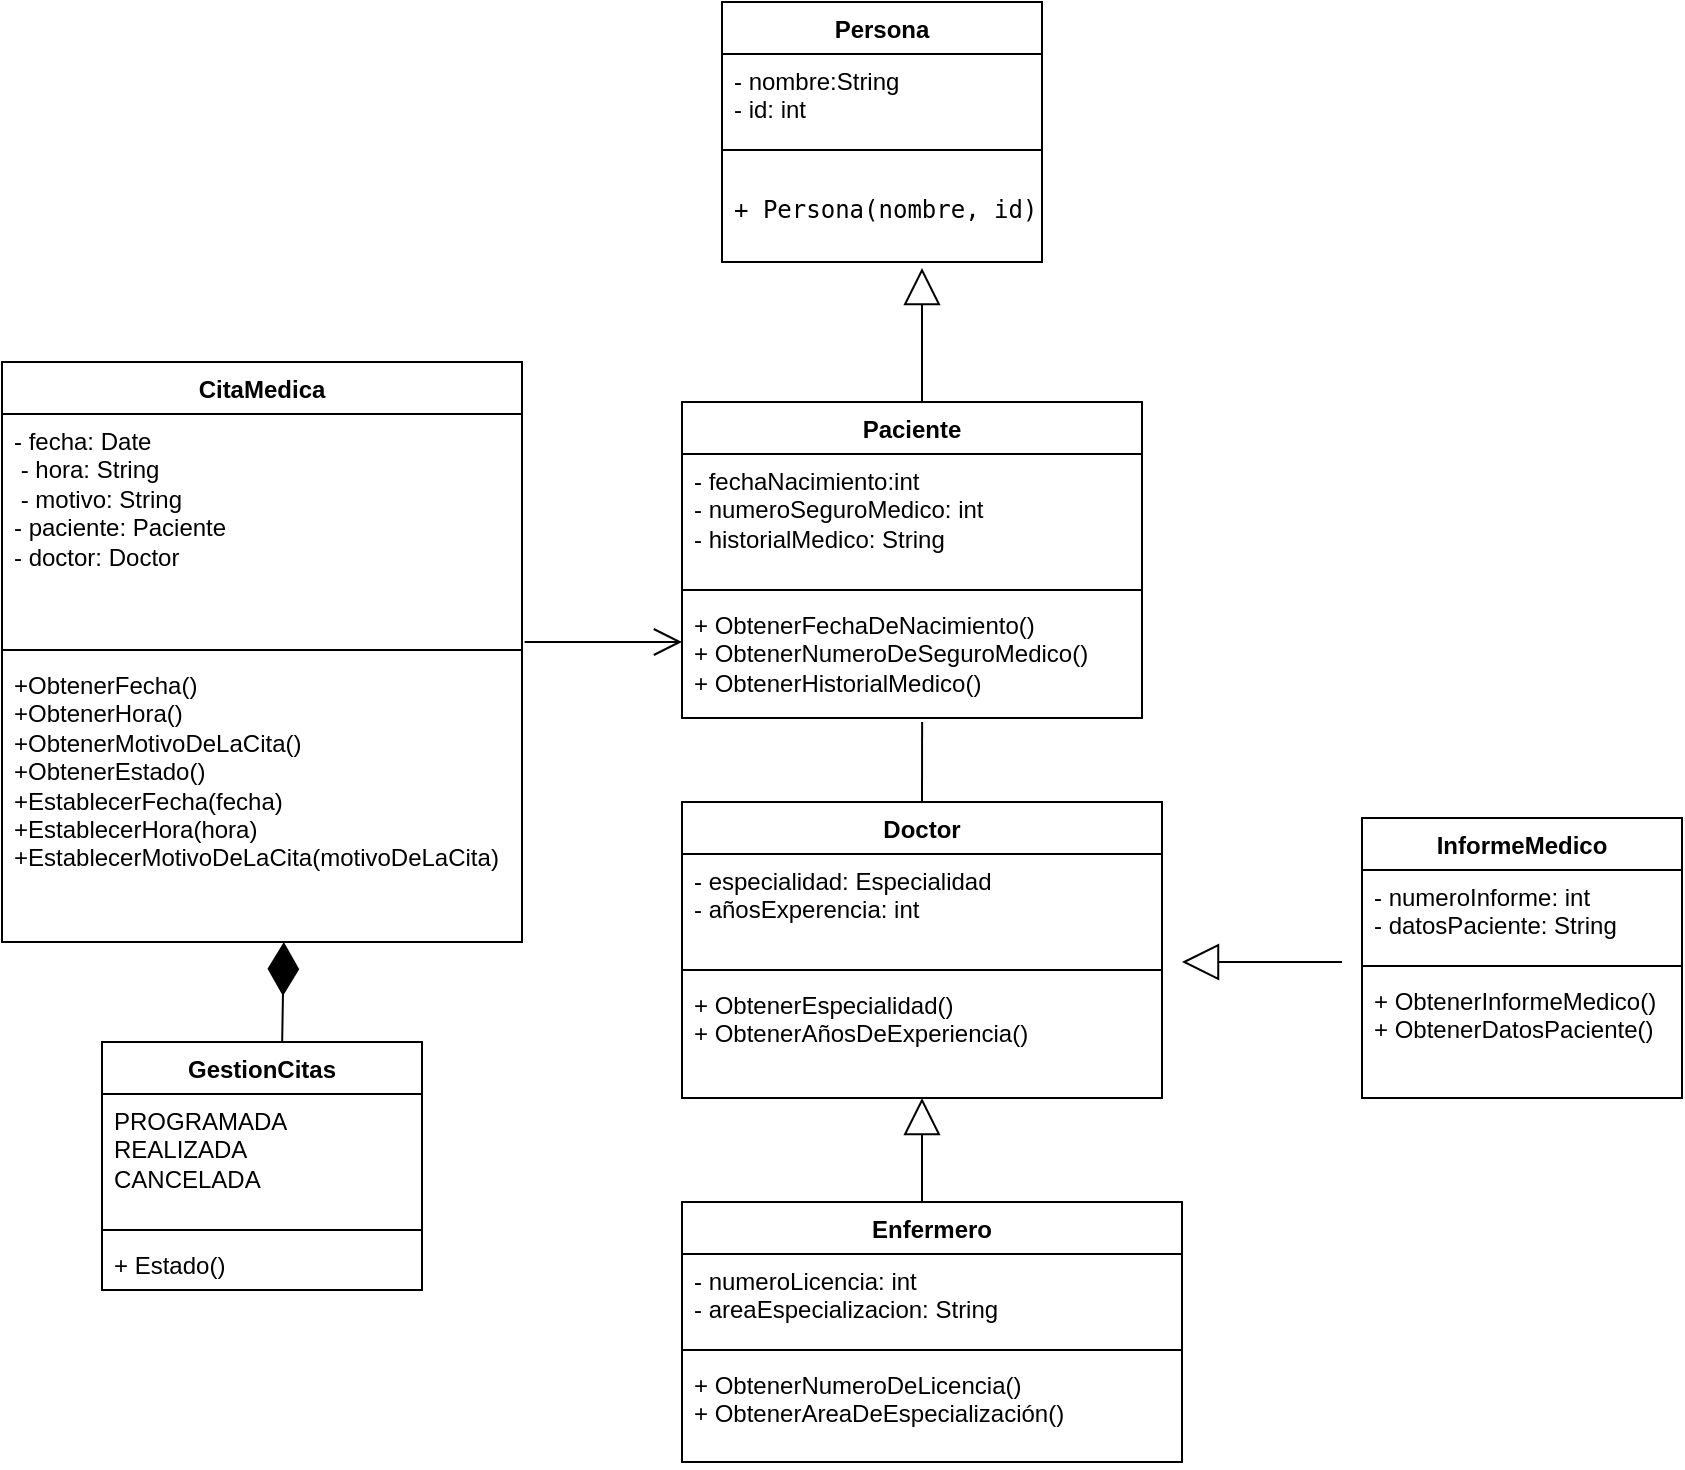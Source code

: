 <mxfile version="24.4.0" type="github">
  <diagram name="Página-1" id="jeI3qgtY-J405n5xUrlL">
    <mxGraphModel dx="880" dy="462" grid="1" gridSize="10" guides="1" tooltips="1" connect="1" arrows="1" fold="1" page="1" pageScale="1" pageWidth="3300" pageHeight="2339" math="0" shadow="0">
      <root>
        <mxCell id="0" />
        <mxCell id="1" parent="0" />
        <mxCell id="4AoyNDgUCIslxURrZOKb-1" value="Persona" style="swimlane;fontStyle=1;align=center;verticalAlign=top;childLayout=stackLayout;horizontal=1;startSize=26;horizontalStack=0;resizeParent=1;resizeParentMax=0;resizeLast=0;collapsible=1;marginBottom=0;whiteSpace=wrap;html=1;" vertex="1" parent="1">
          <mxGeometry x="420" y="40" width="160" height="130" as="geometry" />
        </mxCell>
        <mxCell id="4AoyNDgUCIslxURrZOKb-2" value="&lt;div&gt;- nombre:String&lt;/div&gt;&lt;div&gt;- id: int&lt;/div&gt;&lt;div&gt;&lt;br&gt;&lt;/div&gt;" style="text;strokeColor=none;fillColor=none;align=left;verticalAlign=top;spacingLeft=4;spacingRight=4;overflow=hidden;rotatable=0;points=[[0,0.5],[1,0.5]];portConstraint=eastwest;whiteSpace=wrap;html=1;" vertex="1" parent="4AoyNDgUCIslxURrZOKb-1">
          <mxGeometry y="26" width="160" height="44" as="geometry" />
        </mxCell>
        <mxCell id="4AoyNDgUCIslxURrZOKb-3" value="" style="line;strokeWidth=1;fillColor=none;align=left;verticalAlign=middle;spacingTop=-1;spacingLeft=3;spacingRight=3;rotatable=0;labelPosition=right;points=[];portConstraint=eastwest;strokeColor=inherit;" vertex="1" parent="4AoyNDgUCIslxURrZOKb-1">
          <mxGeometry y="70" width="160" height="8" as="geometry" />
        </mxCell>
        <mxCell id="4AoyNDgUCIslxURrZOKb-4" value="&lt;pre&gt;&lt;code class=&quot;!whitespace-pre hljs language-plaintext&quot;&gt;+ Persona(nombre, id)&lt;/code&gt;&lt;/pre&gt;" style="text;strokeColor=none;fillColor=none;align=left;verticalAlign=top;spacingLeft=4;spacingRight=4;overflow=hidden;rotatable=0;points=[[0,0.5],[1,0.5]];portConstraint=eastwest;whiteSpace=wrap;html=1;" vertex="1" parent="4AoyNDgUCIslxURrZOKb-1">
          <mxGeometry y="78" width="160" height="52" as="geometry" />
        </mxCell>
        <mxCell id="4AoyNDgUCIslxURrZOKb-5" value="" style="endArrow=block;endSize=16;endFill=0;html=1;rounded=0;entryX=0.625;entryY=1.058;entryDx=0;entryDy=0;entryPerimeter=0;" edge="1" parent="1" target="4AoyNDgUCIslxURrZOKb-4">
          <mxGeometry width="160" relative="1" as="geometry">
            <mxPoint x="520" y="240" as="sourcePoint" />
            <mxPoint x="540" y="210" as="targetPoint" />
          </mxGeometry>
        </mxCell>
        <mxCell id="4AoyNDgUCIslxURrZOKb-14" value="Paciente" style="swimlane;fontStyle=1;align=center;verticalAlign=top;childLayout=stackLayout;horizontal=1;startSize=26;horizontalStack=0;resizeParent=1;resizeParentMax=0;resizeLast=0;collapsible=1;marginBottom=0;whiteSpace=wrap;html=1;" vertex="1" parent="1">
          <mxGeometry x="400" y="240" width="230" height="158" as="geometry" />
        </mxCell>
        <mxCell id="4AoyNDgUCIslxURrZOKb-15" value="&lt;div&gt;- fechaNacimiento:int&lt;/div&gt;&lt;div&gt;- numeroSeguroMedico: int&lt;/div&gt;&lt;div&gt;- historialMedico: String&lt;/div&gt;" style="text;strokeColor=none;fillColor=none;align=left;verticalAlign=top;spacingLeft=4;spacingRight=4;overflow=hidden;rotatable=0;points=[[0,0.5],[1,0.5]];portConstraint=eastwest;whiteSpace=wrap;html=1;" vertex="1" parent="4AoyNDgUCIslxURrZOKb-14">
          <mxGeometry y="26" width="230" height="64" as="geometry" />
        </mxCell>
        <mxCell id="4AoyNDgUCIslxURrZOKb-16" value="" style="line;strokeWidth=1;fillColor=none;align=left;verticalAlign=middle;spacingTop=-1;spacingLeft=3;spacingRight=3;rotatable=0;labelPosition=right;points=[];portConstraint=eastwest;strokeColor=inherit;" vertex="1" parent="4AoyNDgUCIslxURrZOKb-14">
          <mxGeometry y="90" width="230" height="8" as="geometry" />
        </mxCell>
        <mxCell id="4AoyNDgUCIslxURrZOKb-17" value="+ ObtenerFechaDeNacimiento()&lt;br&gt;+ ObtenerNumeroDeSeguroMedico()&lt;br&gt;+ ObtenerHistorialMedico()&lt;div&gt;&lt;br/&gt;&lt;/div&gt;" style="text;strokeColor=none;fillColor=none;align=left;verticalAlign=top;spacingLeft=4;spacingRight=4;overflow=hidden;rotatable=0;points=[[0,0.5],[1,0.5]];portConstraint=eastwest;whiteSpace=wrap;html=1;" vertex="1" parent="4AoyNDgUCIslxURrZOKb-14">
          <mxGeometry y="98" width="230" height="60" as="geometry" />
        </mxCell>
        <mxCell id="4AoyNDgUCIslxURrZOKb-25" value="Doctor" style="swimlane;fontStyle=1;align=center;verticalAlign=top;childLayout=stackLayout;horizontal=1;startSize=26;horizontalStack=0;resizeParent=1;resizeParentMax=0;resizeLast=0;collapsible=1;marginBottom=0;whiteSpace=wrap;html=1;" vertex="1" parent="1">
          <mxGeometry x="400" y="440" width="240" height="148" as="geometry" />
        </mxCell>
        <mxCell id="4AoyNDgUCIslxURrZOKb-26" value="&lt;div&gt;- especialidad: Especialidad &lt;br&gt;&lt;/div&gt;&lt;div&gt;- añosExperencia: int&lt;br&gt;&lt;/div&gt;" style="text;strokeColor=none;fillColor=none;align=left;verticalAlign=top;spacingLeft=4;spacingRight=4;overflow=hidden;rotatable=0;points=[[0,0.5],[1,0.5]];portConstraint=eastwest;whiteSpace=wrap;html=1;" vertex="1" parent="4AoyNDgUCIslxURrZOKb-25">
          <mxGeometry y="26" width="240" height="54" as="geometry" />
        </mxCell>
        <mxCell id="4AoyNDgUCIslxURrZOKb-27" value="" style="line;strokeWidth=1;fillColor=none;align=left;verticalAlign=middle;spacingTop=-1;spacingLeft=3;spacingRight=3;rotatable=0;labelPosition=right;points=[];portConstraint=eastwest;strokeColor=inherit;" vertex="1" parent="4AoyNDgUCIslxURrZOKb-25">
          <mxGeometry y="80" width="240" height="8" as="geometry" />
        </mxCell>
        <mxCell id="4AoyNDgUCIslxURrZOKb-28" value="+ ObtenerEspecialidad()&lt;br&gt;+ ObtenerAñosDeExperiencia()" style="text;strokeColor=none;fillColor=none;align=left;verticalAlign=top;spacingLeft=4;spacingRight=4;overflow=hidden;rotatable=0;points=[[0,0.5],[1,0.5]];portConstraint=eastwest;whiteSpace=wrap;html=1;" vertex="1" parent="4AoyNDgUCIslxURrZOKb-25">
          <mxGeometry y="88" width="240" height="60" as="geometry" />
        </mxCell>
        <mxCell id="4AoyNDgUCIslxURrZOKb-30" value="" style="endArrow=block;endSize=16;endFill=0;html=1;rounded=0;entryX=0.5;entryY=1;entryDx=0;entryDy=0;" edge="1" parent="1" target="4AoyNDgUCIslxURrZOKb-25">
          <mxGeometry width="160" relative="1" as="geometry">
            <mxPoint x="520" y="640" as="sourcePoint" />
            <mxPoint x="532" y="410" as="targetPoint" />
            <Array as="points" />
          </mxGeometry>
        </mxCell>
        <mxCell id="4AoyNDgUCIslxURrZOKb-31" value="Enfermero" style="swimlane;fontStyle=1;align=center;verticalAlign=top;childLayout=stackLayout;horizontal=1;startSize=26;horizontalStack=0;resizeParent=1;resizeParentMax=0;resizeLast=0;collapsible=1;marginBottom=0;whiteSpace=wrap;html=1;" vertex="1" parent="1">
          <mxGeometry x="400" y="640" width="250" height="130" as="geometry" />
        </mxCell>
        <mxCell id="4AoyNDgUCIslxURrZOKb-32" value="&lt;div&gt;- numeroLicencia: int&lt;/div&gt;&lt;div&gt;- areaEspecializacion: String&lt;br&gt;&lt;/div&gt;" style="text;strokeColor=none;fillColor=none;align=left;verticalAlign=top;spacingLeft=4;spacingRight=4;overflow=hidden;rotatable=0;points=[[0,0.5],[1,0.5]];portConstraint=eastwest;whiteSpace=wrap;html=1;" vertex="1" parent="4AoyNDgUCIslxURrZOKb-31">
          <mxGeometry y="26" width="250" height="44" as="geometry" />
        </mxCell>
        <mxCell id="4AoyNDgUCIslxURrZOKb-33" value="" style="line;strokeWidth=1;fillColor=none;align=left;verticalAlign=middle;spacingTop=-1;spacingLeft=3;spacingRight=3;rotatable=0;labelPosition=right;points=[];portConstraint=eastwest;strokeColor=inherit;" vertex="1" parent="4AoyNDgUCIslxURrZOKb-31">
          <mxGeometry y="70" width="250" height="8" as="geometry" />
        </mxCell>
        <mxCell id="4AoyNDgUCIslxURrZOKb-34" value="+ ObtenerNumeroDeLicencia()&lt;br&gt;+ ObtenerAreaDeEspecialización()" style="text;strokeColor=none;fillColor=none;align=left;verticalAlign=top;spacingLeft=4;spacingRight=4;overflow=hidden;rotatable=0;points=[[0,0.5],[1,0.5]];portConstraint=eastwest;whiteSpace=wrap;html=1;" vertex="1" parent="4AoyNDgUCIslxURrZOKb-31">
          <mxGeometry y="78" width="250" height="52" as="geometry" />
        </mxCell>
        <mxCell id="4AoyNDgUCIslxURrZOKb-37" value="CitaMedica" style="swimlane;fontStyle=1;align=center;verticalAlign=top;childLayout=stackLayout;horizontal=1;startSize=26;horizontalStack=0;resizeParent=1;resizeParentMax=0;resizeLast=0;collapsible=1;marginBottom=0;whiteSpace=wrap;html=1;" vertex="1" parent="1">
          <mxGeometry x="60" y="220" width="260" height="290" as="geometry" />
        </mxCell>
        <mxCell id="4AoyNDgUCIslxURrZOKb-38" value="- fecha: Date&lt;br&gt;&amp;nbsp;- hora: String &amp;nbsp;&lt;br&gt;&amp;nbsp;- motivo: String&amp;nbsp; &lt;br&gt;- paciente: Paciente&amp;nbsp;&amp;nbsp;&amp;nbsp; &amp;nbsp;&lt;br&gt;- doctor: Doctor&amp;nbsp;&amp;nbsp; " style="text;strokeColor=none;fillColor=none;align=left;verticalAlign=top;spacingLeft=4;spacingRight=4;overflow=hidden;rotatable=0;points=[[0,0.5],[1,0.5]];portConstraint=eastwest;whiteSpace=wrap;html=1;" vertex="1" parent="4AoyNDgUCIslxURrZOKb-37">
          <mxGeometry y="26" width="260" height="114" as="geometry" />
        </mxCell>
        <mxCell id="4AoyNDgUCIslxURrZOKb-39" value="" style="line;strokeWidth=1;fillColor=none;align=left;verticalAlign=middle;spacingTop=-1;spacingLeft=3;spacingRight=3;rotatable=0;labelPosition=right;points=[];portConstraint=eastwest;strokeColor=inherit;" vertex="1" parent="4AoyNDgUCIslxURrZOKb-37">
          <mxGeometry y="140" width="260" height="8" as="geometry" />
        </mxCell>
        <mxCell id="4AoyNDgUCIslxURrZOKb-40" value="+ObtenerFecha()&lt;br&gt;+ObtenerHora()&lt;br&gt;+ObtenerMotivoDeLaCita()&lt;br&gt;+ObtenerEstado()&lt;br&gt;+EstablecerFecha(fecha)&lt;br&gt;+EstablecerHora(hora)&lt;br&gt;+EstablecerMotivoDeLaCita(motivoDeLaCita)" style="text;strokeColor=none;fillColor=none;align=left;verticalAlign=top;spacingLeft=4;spacingRight=4;overflow=hidden;rotatable=0;points=[[0,0.5],[1,0.5]];portConstraint=eastwest;whiteSpace=wrap;html=1;" vertex="1" parent="4AoyNDgUCIslxURrZOKb-37">
          <mxGeometry y="148" width="260" height="142" as="geometry" />
        </mxCell>
        <mxCell id="4AoyNDgUCIslxURrZOKb-42" value="" style="endArrow=open;endFill=1;endSize=12;html=1;rounded=0;exitX=1.005;exitY=1;exitDx=0;exitDy=0;exitPerimeter=0;" edge="1" parent="1" source="4AoyNDgUCIslxURrZOKb-38">
          <mxGeometry width="160" relative="1" as="geometry">
            <mxPoint x="380" y="360" as="sourcePoint" />
            <mxPoint x="400" y="360" as="targetPoint" />
          </mxGeometry>
        </mxCell>
        <mxCell id="4AoyNDgUCIslxURrZOKb-43" value="InformeMedico" style="swimlane;fontStyle=1;align=center;verticalAlign=top;childLayout=stackLayout;horizontal=1;startSize=26;horizontalStack=0;resizeParent=1;resizeParentMax=0;resizeLast=0;collapsible=1;marginBottom=0;whiteSpace=wrap;html=1;" vertex="1" parent="1">
          <mxGeometry x="740" y="448" width="160" height="140" as="geometry" />
        </mxCell>
        <mxCell id="4AoyNDgUCIslxURrZOKb-44" value="&lt;div&gt;- numeroInforme: int&lt;/div&gt;&lt;div&gt;- datosPaciente: String&lt;br&gt;&lt;/div&gt;" style="text;strokeColor=none;fillColor=none;align=left;verticalAlign=top;spacingLeft=4;spacingRight=4;overflow=hidden;rotatable=0;points=[[0,0.5],[1,0.5]];portConstraint=eastwest;whiteSpace=wrap;html=1;" vertex="1" parent="4AoyNDgUCIslxURrZOKb-43">
          <mxGeometry y="26" width="160" height="44" as="geometry" />
        </mxCell>
        <mxCell id="4AoyNDgUCIslxURrZOKb-45" value="" style="line;strokeWidth=1;fillColor=none;align=left;verticalAlign=middle;spacingTop=-1;spacingLeft=3;spacingRight=3;rotatable=0;labelPosition=right;points=[];portConstraint=eastwest;strokeColor=inherit;" vertex="1" parent="4AoyNDgUCIslxURrZOKb-43">
          <mxGeometry y="70" width="160" height="8" as="geometry" />
        </mxCell>
        <mxCell id="4AoyNDgUCIslxURrZOKb-46" value="&lt;div&gt;+ ObtenerInformeMedico()&lt;/div&gt;&lt;div&gt;+ ObtenerDatosPaciente()&lt;br&gt;&lt;/div&gt;" style="text;strokeColor=none;fillColor=none;align=left;verticalAlign=top;spacingLeft=4;spacingRight=4;overflow=hidden;rotatable=0;points=[[0,0.5],[1,0.5]];portConstraint=eastwest;whiteSpace=wrap;html=1;" vertex="1" parent="4AoyNDgUCIslxURrZOKb-43">
          <mxGeometry y="78" width="160" height="62" as="geometry" />
        </mxCell>
        <mxCell id="4AoyNDgUCIslxURrZOKb-47" value="" style="endArrow=block;endSize=16;endFill=0;html=1;rounded=0;" edge="1" parent="1">
          <mxGeometry width="160" relative="1" as="geometry">
            <mxPoint x="730" y="520" as="sourcePoint" />
            <mxPoint x="650" y="520" as="targetPoint" />
            <Array as="points" />
          </mxGeometry>
        </mxCell>
        <mxCell id="4AoyNDgUCIslxURrZOKb-48" value="GestionCitas" style="swimlane;fontStyle=1;align=center;verticalAlign=top;childLayout=stackLayout;horizontal=1;startSize=26;horizontalStack=0;resizeParent=1;resizeParentMax=0;resizeLast=0;collapsible=1;marginBottom=0;whiteSpace=wrap;html=1;" vertex="1" parent="1">
          <mxGeometry x="110" y="560" width="160" height="124" as="geometry" />
        </mxCell>
        <mxCell id="4AoyNDgUCIslxURrZOKb-49" value="&lt;div&gt;PROGRAMADA&lt;/div&gt;&lt;div&gt;REALIZADA&lt;/div&gt;&lt;div&gt;CANCELADA&lt;br&gt;&lt;/div&gt;&lt;div&gt;&lt;br&gt;&lt;/div&gt;" style="text;strokeColor=none;fillColor=none;align=left;verticalAlign=top;spacingLeft=4;spacingRight=4;overflow=hidden;rotatable=0;points=[[0,0.5],[1,0.5]];portConstraint=eastwest;whiteSpace=wrap;html=1;" vertex="1" parent="4AoyNDgUCIslxURrZOKb-48">
          <mxGeometry y="26" width="160" height="64" as="geometry" />
        </mxCell>
        <mxCell id="4AoyNDgUCIslxURrZOKb-50" value="" style="line;strokeWidth=1;fillColor=none;align=left;verticalAlign=middle;spacingTop=-1;spacingLeft=3;spacingRight=3;rotatable=0;labelPosition=right;points=[];portConstraint=eastwest;strokeColor=inherit;" vertex="1" parent="4AoyNDgUCIslxURrZOKb-48">
          <mxGeometry y="90" width="160" height="8" as="geometry" />
        </mxCell>
        <mxCell id="4AoyNDgUCIslxURrZOKb-51" value="+ Estado()" style="text;strokeColor=none;fillColor=none;align=left;verticalAlign=top;spacingLeft=4;spacingRight=4;overflow=hidden;rotatable=0;points=[[0,0.5],[1,0.5]];portConstraint=eastwest;whiteSpace=wrap;html=1;" vertex="1" parent="4AoyNDgUCIslxURrZOKb-48">
          <mxGeometry y="98" width="160" height="26" as="geometry" />
        </mxCell>
        <mxCell id="4AoyNDgUCIslxURrZOKb-52" value="" style="endArrow=none;html=1;rounded=0;entryX=0.522;entryY=1.033;entryDx=0;entryDy=0;entryPerimeter=0;exitX=0.5;exitY=0;exitDx=0;exitDy=0;" edge="1" parent="1" source="4AoyNDgUCIslxURrZOKb-25" target="4AoyNDgUCIslxURrZOKb-17">
          <mxGeometry width="50" height="50" relative="1" as="geometry">
            <mxPoint x="520" y="430" as="sourcePoint" />
            <mxPoint x="480" y="420" as="targetPoint" />
          </mxGeometry>
        </mxCell>
        <mxCell id="4AoyNDgUCIslxURrZOKb-53" value="" style="endArrow=diamondThin;endFill=1;endSize=24;html=1;rounded=0;entryX=0.542;entryY=1;entryDx=0;entryDy=0;entryPerimeter=0;exitX=0.563;exitY=0;exitDx=0;exitDy=0;exitPerimeter=0;" edge="1" parent="1" source="4AoyNDgUCIslxURrZOKb-48" target="4AoyNDgUCIslxURrZOKb-40">
          <mxGeometry width="160" relative="1" as="geometry">
            <mxPoint x="200" y="550" as="sourcePoint" />
            <mxPoint x="540" y="470" as="targetPoint" />
          </mxGeometry>
        </mxCell>
      </root>
    </mxGraphModel>
  </diagram>
</mxfile>

